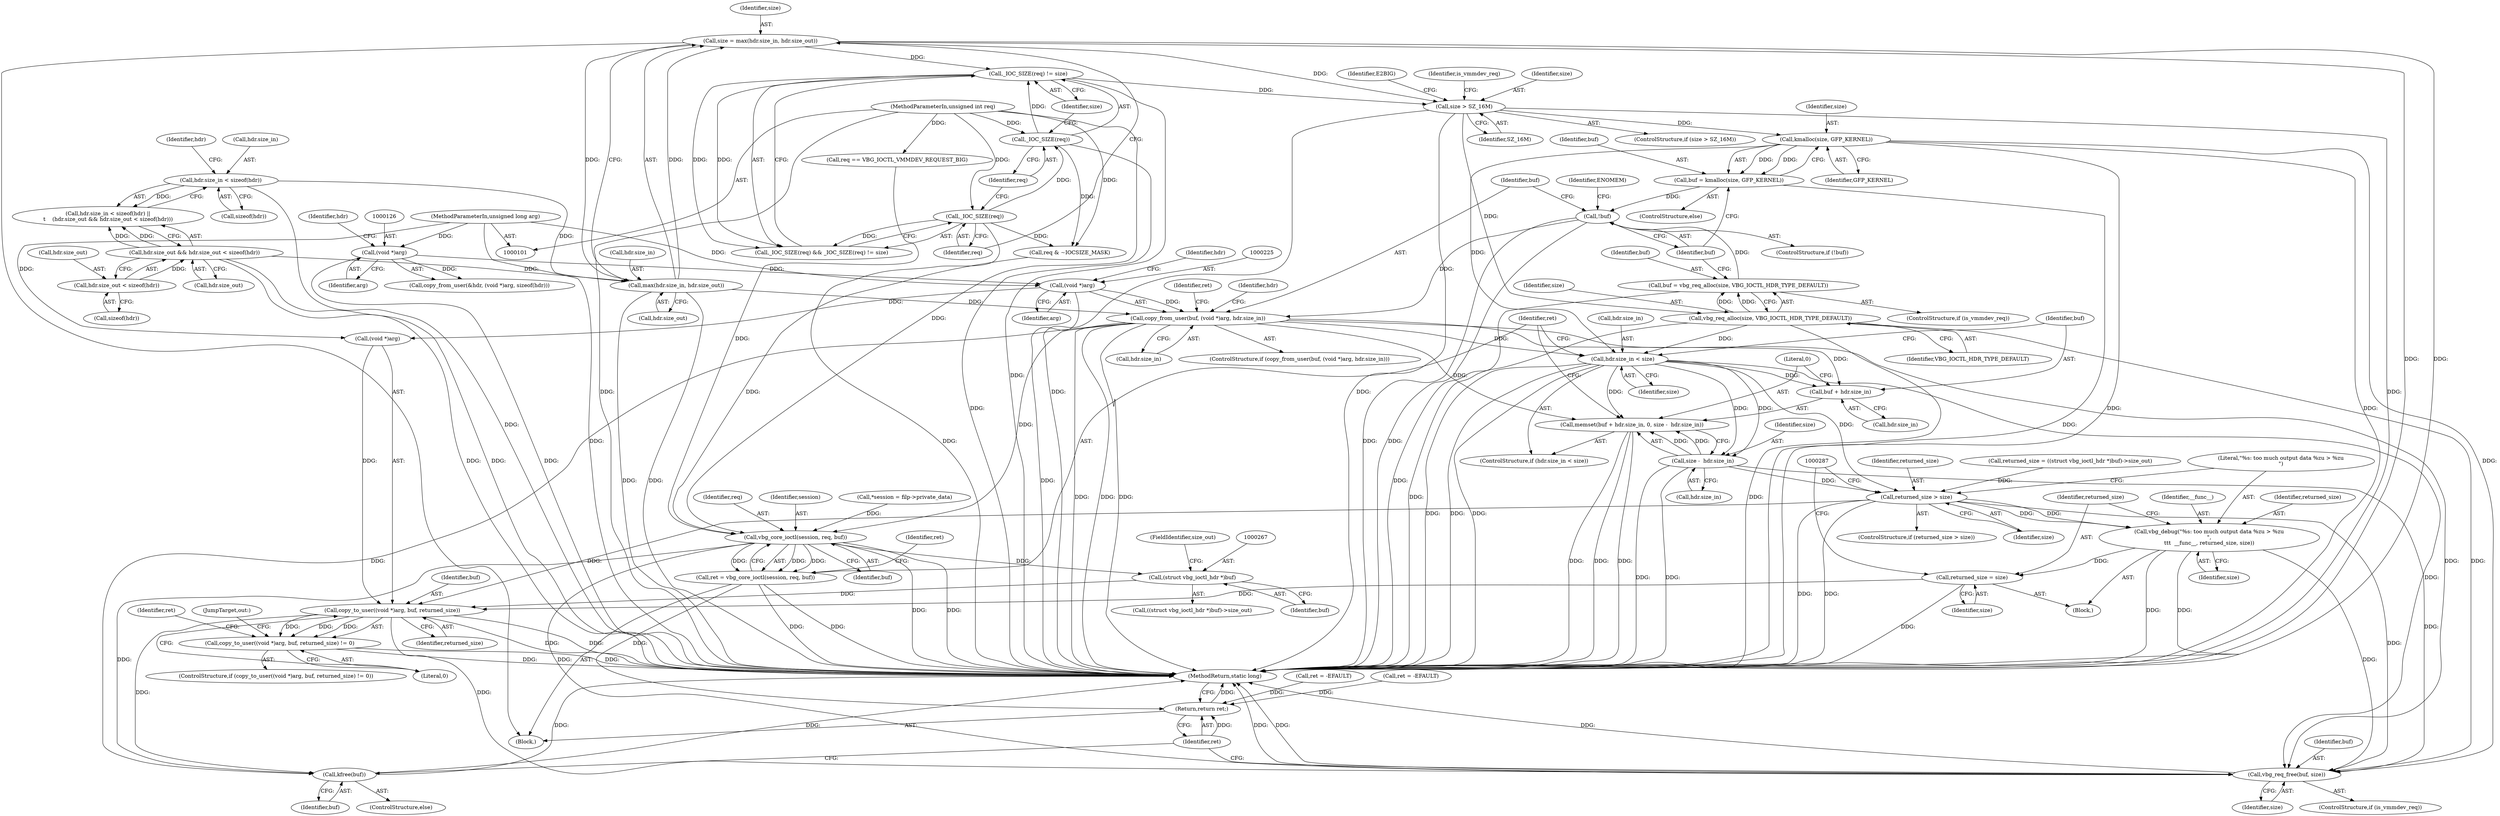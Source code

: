 digraph "1_linux_bd23a7269834dc7c1f93e83535d16ebc44b75eba@pointer" {
"1000222" [label="(Call,copy_from_user(buf, (void *)arg, hdr.size_in))"];
"1000216" [label="(Call,!buf)"];
"1000210" [label="(Call,buf = kmalloc(size, GFP_KERNEL))"];
"1000212" [label="(Call,kmalloc(size, GFP_KERNEL))"];
"1000184" [label="(Call,size > SZ_16M)"];
"1000163" [label="(Call,size = max(hdr.size_in, hdr.size_out))"];
"1000165" [label="(Call,max(hdr.size_in, hdr.size_out))"];
"1000144" [label="(Call,hdr.size_in < sizeof(hdr))"];
"1000150" [label="(Call,hdr.size_out && hdr.size_out < sizeof(hdr))"];
"1000154" [label="(Call,hdr.size_out < sizeof(hdr))"];
"1000176" [label="(Call,_IOC_SIZE(req) != size)"];
"1000177" [label="(Call,_IOC_SIZE(req))"];
"1000174" [label="(Call,_IOC_SIZE(req))"];
"1000103" [label="(MethodParameterIn,unsigned int req)"];
"1000204" [label="(Call,buf = vbg_req_alloc(size, VBG_IOCTL_HDR_TYPE_DEFAULT))"];
"1000206" [label="(Call,vbg_req_alloc(size, VBG_IOCTL_HDR_TYPE_DEFAULT))"];
"1000224" [label="(Call,(void *)arg)"];
"1000125" [label="(Call,(void *)arg)"];
"1000104" [label="(MethodParameterIn,unsigned long arg)"];
"1000237" [label="(Call,hdr.size_in < size)"];
"1000242" [label="(Call,memset(buf + hdr.size_in, 0, size -  hdr.size_in))"];
"1000243" [label="(Call,buf + hdr.size_in)"];
"1000249" [label="(Call,size -  hdr.size_in)"];
"1000271" [label="(Call,returned_size > size)"];
"1000275" [label="(Call,vbg_debug(\"%s: too much output data %zu > %zu\n\",\n\t\t\t  __func__, returned_size, size))"];
"1000280" [label="(Call,returned_size = size)"];
"1000285" [label="(Call,copy_to_user((void *)arg, buf, returned_size))"];
"1000284" [label="(Call,copy_to_user((void *)arg, buf, returned_size) != 0)"];
"1000299" [label="(Call,vbg_req_free(buf, size))"];
"1000303" [label="(Call,kfree(buf))"];
"1000256" [label="(Call,vbg_core_ioctl(session, req, buf))"];
"1000254" [label="(Call,ret = vbg_core_ioctl(session, req, buf))"];
"1000305" [label="(Return,return ret;)"];
"1000266" [label="(Call,(struct vbg_ioctl_hdr *)buf)"];
"1000292" [label="(Call,ret = -EFAULT)"];
"1000242" [label="(Call,memset(buf + hdr.size_in, 0, size -  hdr.size_in))"];
"1000243" [label="(Call,buf + hdr.size_in)"];
"1000220" [label="(Identifier,ENOMEM)"];
"1000258" [label="(Identifier,req)"];
"1000151" [label="(Call,hdr.size_out)"];
"1000186" [label="(Identifier,SZ_16M)"];
"1000257" [label="(Identifier,session)"];
"1000232" [label="(Identifier,ret)"];
"1000273" [label="(Identifier,size)"];
"1000212" [label="(Call,kmalloc(size, GFP_KERNEL))"];
"1000270" [label="(ControlStructure,if (returned_size > size))"];
"1000301" [label="(Identifier,size)"];
"1000277" [label="(Identifier,__func__)"];
"1000213" [label="(Identifier,size)"];
"1000210" [label="(Call,buf = kmalloc(size, GFP_KERNEL))"];
"1000271" [label="(Call,returned_size > size)"];
"1000290" [label="(Identifier,returned_size)"];
"1000211" [label="(Identifier,buf)"];
"1000217" [label="(Identifier,buf)"];
"1000178" [label="(Identifier,req)"];
"1000265" [label="(Call,((struct vbg_ioctl_hdr *)buf)->size_out)"];
"1000304" [label="(Identifier,buf)"];
"1000228" [label="(Identifier,hdr)"];
"1000275" [label="(Call,vbg_debug(\"%s: too much output data %zu > %zu\n\",\n\t\t\t  __func__, returned_size, size))"];
"1000241" [label="(Identifier,size)"];
"1000154" [label="(Call,hdr.size_out < sizeof(hdr))"];
"1000179" [label="(Identifier,size)"];
"1000306" [label="(Identifier,ret)"];
"1000176" [label="(Call,_IOC_SIZE(req) != size)"];
"1000145" [label="(Call,hdr.size_in)"];
"1000209" [label="(ControlStructure,else)"];
"1000236" [label="(ControlStructure,if (hdr.size_in < size))"];
"1000227" [label="(Call,hdr.size_in)"];
"1000144" [label="(Call,hdr.size_in < sizeof(hdr))"];
"1000177" [label="(Call,_IOC_SIZE(req))"];
"1000143" [label="(Call,hdr.size_in < sizeof(hdr) ||\n\t    (hdr.size_out && hdr.size_out < sizeof(hdr)))"];
"1000256" [label="(Call,vbg_core_ioctl(session, req, buf))"];
"1000291" [label="(Literal,0)"];
"1000297" [label="(ControlStructure,if (is_vmmdev_req))"];
"1000215" [label="(ControlStructure,if (!buf))"];
"1000206" [label="(Call,vbg_req_alloc(size, VBG_IOCTL_HDR_TYPE_DEFAULT))"];
"1000205" [label="(Identifier,buf)"];
"1000248" [label="(Literal,0)"];
"1000189" [label="(Identifier,E2BIG)"];
"1000251" [label="(Call,hdr.size_in)"];
"1000164" [label="(Identifier,size)"];
"1000216" [label="(Call,!buf)"];
"1000169" [label="(Call,hdr.size_out)"];
"1000245" [label="(Call,hdr.size_in)"];
"1000244" [label="(Identifier,buf)"];
"1000272" [label="(Identifier,returned_size)"];
"1000226" [label="(Identifier,arg)"];
"1000263" [label="(Call,returned_size = ((struct vbg_ioctl_hdr *)buf)->size_out)"];
"1000231" [label="(Call,ret = -EFAULT)"];
"1000296" [label="(JumpTarget,out:)"];
"1000285" [label="(Call,copy_to_user((void *)arg, buf, returned_size))"];
"1000279" [label="(Identifier,size)"];
"1000175" [label="(Identifier,req)"];
"1000250" [label="(Identifier,size)"];
"1000224" [label="(Call,(void *)arg)"];
"1000122" [label="(Call,copy_from_user(&hdr, (void *)arg, sizeof(hdr)))"];
"1000281" [label="(Identifier,returned_size)"];
"1000222" [label="(Call,copy_from_user(buf, (void *)arg, hdr.size_in))"];
"1000249" [label="(Call,size -  hdr.size_in)"];
"1000303" [label="(Call,kfree(buf))"];
"1000155" [label="(Call,hdr.size_out)"];
"1000104" [label="(MethodParameterIn,unsigned long arg)"];
"1000204" [label="(Call,buf = vbg_req_alloc(size, VBG_IOCTL_HDR_TYPE_DEFAULT))"];
"1000305" [label="(Return,return ret;)"];
"1000148" [label="(Call,sizeof(hdr))"];
"1000289" [label="(Identifier,buf)"];
"1000299" [label="(Call,vbg_req_free(buf, size))"];
"1000183" [label="(ControlStructure,if (size > SZ_16M))"];
"1000300" [label="(Identifier,buf)"];
"1000107" [label="(Call,*session = filp->private_data)"];
"1000127" [label="(Identifier,arg)"];
"1000103" [label="(MethodParameterIn,unsigned int req)"];
"1000282" [label="(Identifier,size)"];
"1000269" [label="(FieldIdentifier,size_out)"];
"1000268" [label="(Identifier,buf)"];
"1000283" [label="(ControlStructure,if (copy_to_user((void *)arg, buf, returned_size) != 0))"];
"1000274" [label="(Block,)"];
"1000280" [label="(Call,returned_size = size)"];
"1000152" [label="(Identifier,hdr)"];
"1000174" [label="(Call,_IOC_SIZE(req))"];
"1000276" [label="(Literal,\"%s: too much output data %zu > %zu\n\")"];
"1000105" [label="(Block,)"];
"1000150" [label="(Call,hdr.size_out && hdr.size_out < sizeof(hdr))"];
"1000259" [label="(Identifier,buf)"];
"1000158" [label="(Call,sizeof(hdr))"];
"1000208" [label="(Identifier,VBG_IOCTL_HDR_TYPE_DEFAULT)"];
"1000254" [label="(Call,ret = vbg_core_ioctl(session, req, buf))"];
"1000278" [label="(Identifier,returned_size)"];
"1000166" [label="(Call,hdr.size_in)"];
"1000307" [label="(MethodReturn,static long)"];
"1000221" [label="(ControlStructure,if (copy_from_user(buf, (void *)arg, hdr.size_in)))"];
"1000191" [label="(Identifier,is_vmmdev_req)"];
"1000223" [label="(Identifier,buf)"];
"1000194" [label="(Call,req & ~IOCSIZE_MASK)"];
"1000284" [label="(Call,copy_to_user((void *)arg, buf, returned_size) != 0)"];
"1000165" [label="(Call,max(hdr.size_in, hdr.size_out))"];
"1000286" [label="(Call,(void *)arg)"];
"1000184" [label="(Call,size > SZ_16M)"];
"1000214" [label="(Identifier,GFP_KERNEL)"];
"1000237" [label="(Call,hdr.size_in < size)"];
"1000129" [label="(Identifier,hdr)"];
"1000266" [label="(Call,(struct vbg_ioctl_hdr *)buf)"];
"1000207" [label="(Identifier,size)"];
"1000125" [label="(Call,(void *)arg)"];
"1000293" [label="(Identifier,ret)"];
"1000255" [label="(Identifier,ret)"];
"1000163" [label="(Call,size = max(hdr.size_in, hdr.size_out))"];
"1000202" [label="(ControlStructure,if (is_vmmdev_req))"];
"1000238" [label="(Call,hdr.size_in)"];
"1000261" [label="(Identifier,ret)"];
"1000173" [label="(Call,_IOC_SIZE(req) && _IOC_SIZE(req) != size)"];
"1000185" [label="(Identifier,size)"];
"1000199" [label="(Call,req == VBG_IOCTL_VMMDEV_REQUEST_BIG)"];
"1000302" [label="(ControlStructure,else)"];
"1000239" [label="(Identifier,hdr)"];
"1000222" -> "1000221"  [label="AST: "];
"1000222" -> "1000227"  [label="CFG: "];
"1000223" -> "1000222"  [label="AST: "];
"1000224" -> "1000222"  [label="AST: "];
"1000227" -> "1000222"  [label="AST: "];
"1000232" -> "1000222"  [label="CFG: "];
"1000239" -> "1000222"  [label="CFG: "];
"1000222" -> "1000307"  [label="DDG: "];
"1000222" -> "1000307"  [label="DDG: "];
"1000222" -> "1000307"  [label="DDG: "];
"1000216" -> "1000222"  [label="DDG: "];
"1000224" -> "1000222"  [label="DDG: "];
"1000165" -> "1000222"  [label="DDG: "];
"1000222" -> "1000237"  [label="DDG: "];
"1000222" -> "1000242"  [label="DDG: "];
"1000222" -> "1000243"  [label="DDG: "];
"1000222" -> "1000256"  [label="DDG: "];
"1000222" -> "1000299"  [label="DDG: "];
"1000222" -> "1000303"  [label="DDG: "];
"1000216" -> "1000215"  [label="AST: "];
"1000216" -> "1000217"  [label="CFG: "];
"1000217" -> "1000216"  [label="AST: "];
"1000220" -> "1000216"  [label="CFG: "];
"1000223" -> "1000216"  [label="CFG: "];
"1000216" -> "1000307"  [label="DDG: "];
"1000216" -> "1000307"  [label="DDG: "];
"1000210" -> "1000216"  [label="DDG: "];
"1000204" -> "1000216"  [label="DDG: "];
"1000210" -> "1000209"  [label="AST: "];
"1000210" -> "1000212"  [label="CFG: "];
"1000211" -> "1000210"  [label="AST: "];
"1000212" -> "1000210"  [label="AST: "];
"1000217" -> "1000210"  [label="CFG: "];
"1000210" -> "1000307"  [label="DDG: "];
"1000212" -> "1000210"  [label="DDG: "];
"1000212" -> "1000210"  [label="DDG: "];
"1000212" -> "1000214"  [label="CFG: "];
"1000213" -> "1000212"  [label="AST: "];
"1000214" -> "1000212"  [label="AST: "];
"1000212" -> "1000307"  [label="DDG: "];
"1000212" -> "1000307"  [label="DDG: "];
"1000184" -> "1000212"  [label="DDG: "];
"1000212" -> "1000237"  [label="DDG: "];
"1000212" -> "1000299"  [label="DDG: "];
"1000184" -> "1000183"  [label="AST: "];
"1000184" -> "1000186"  [label="CFG: "];
"1000185" -> "1000184"  [label="AST: "];
"1000186" -> "1000184"  [label="AST: "];
"1000189" -> "1000184"  [label="CFG: "];
"1000191" -> "1000184"  [label="CFG: "];
"1000184" -> "1000307"  [label="DDG: "];
"1000184" -> "1000307"  [label="DDG: "];
"1000184" -> "1000307"  [label="DDG: "];
"1000163" -> "1000184"  [label="DDG: "];
"1000176" -> "1000184"  [label="DDG: "];
"1000184" -> "1000206"  [label="DDG: "];
"1000163" -> "1000105"  [label="AST: "];
"1000163" -> "1000165"  [label="CFG: "];
"1000164" -> "1000163"  [label="AST: "];
"1000165" -> "1000163"  [label="AST: "];
"1000175" -> "1000163"  [label="CFG: "];
"1000163" -> "1000307"  [label="DDG: "];
"1000163" -> "1000307"  [label="DDG: "];
"1000165" -> "1000163"  [label="DDG: "];
"1000165" -> "1000163"  [label="DDG: "];
"1000163" -> "1000176"  [label="DDG: "];
"1000165" -> "1000169"  [label="CFG: "];
"1000166" -> "1000165"  [label="AST: "];
"1000169" -> "1000165"  [label="AST: "];
"1000165" -> "1000307"  [label="DDG: "];
"1000165" -> "1000307"  [label="DDG: "];
"1000144" -> "1000165"  [label="DDG: "];
"1000150" -> "1000165"  [label="DDG: "];
"1000144" -> "1000143"  [label="AST: "];
"1000144" -> "1000148"  [label="CFG: "];
"1000145" -> "1000144"  [label="AST: "];
"1000148" -> "1000144"  [label="AST: "];
"1000152" -> "1000144"  [label="CFG: "];
"1000143" -> "1000144"  [label="CFG: "];
"1000144" -> "1000307"  [label="DDG: "];
"1000144" -> "1000143"  [label="DDG: "];
"1000150" -> "1000143"  [label="AST: "];
"1000150" -> "1000151"  [label="CFG: "];
"1000150" -> "1000154"  [label="CFG: "];
"1000151" -> "1000150"  [label="AST: "];
"1000154" -> "1000150"  [label="AST: "];
"1000143" -> "1000150"  [label="CFG: "];
"1000150" -> "1000307"  [label="DDG: "];
"1000150" -> "1000307"  [label="DDG: "];
"1000150" -> "1000143"  [label="DDG: "];
"1000150" -> "1000143"  [label="DDG: "];
"1000154" -> "1000150"  [label="DDG: "];
"1000154" -> "1000158"  [label="CFG: "];
"1000155" -> "1000154"  [label="AST: "];
"1000158" -> "1000154"  [label="AST: "];
"1000176" -> "1000173"  [label="AST: "];
"1000176" -> "1000179"  [label="CFG: "];
"1000177" -> "1000176"  [label="AST: "];
"1000179" -> "1000176"  [label="AST: "];
"1000173" -> "1000176"  [label="CFG: "];
"1000176" -> "1000307"  [label="DDG: "];
"1000176" -> "1000173"  [label="DDG: "];
"1000176" -> "1000173"  [label="DDG: "];
"1000177" -> "1000176"  [label="DDG: "];
"1000177" -> "1000178"  [label="CFG: "];
"1000178" -> "1000177"  [label="AST: "];
"1000179" -> "1000177"  [label="CFG: "];
"1000177" -> "1000307"  [label="DDG: "];
"1000174" -> "1000177"  [label="DDG: "];
"1000103" -> "1000177"  [label="DDG: "];
"1000177" -> "1000194"  [label="DDG: "];
"1000174" -> "1000173"  [label="AST: "];
"1000174" -> "1000175"  [label="CFG: "];
"1000175" -> "1000174"  [label="AST: "];
"1000178" -> "1000174"  [label="CFG: "];
"1000173" -> "1000174"  [label="CFG: "];
"1000174" -> "1000307"  [label="DDG: "];
"1000174" -> "1000173"  [label="DDG: "];
"1000103" -> "1000174"  [label="DDG: "];
"1000174" -> "1000194"  [label="DDG: "];
"1000103" -> "1000101"  [label="AST: "];
"1000103" -> "1000307"  [label="DDG: "];
"1000103" -> "1000194"  [label="DDG: "];
"1000103" -> "1000199"  [label="DDG: "];
"1000103" -> "1000256"  [label="DDG: "];
"1000204" -> "1000202"  [label="AST: "];
"1000204" -> "1000206"  [label="CFG: "];
"1000205" -> "1000204"  [label="AST: "];
"1000206" -> "1000204"  [label="AST: "];
"1000217" -> "1000204"  [label="CFG: "];
"1000204" -> "1000307"  [label="DDG: "];
"1000206" -> "1000204"  [label="DDG: "];
"1000206" -> "1000204"  [label="DDG: "];
"1000206" -> "1000208"  [label="CFG: "];
"1000207" -> "1000206"  [label="AST: "];
"1000208" -> "1000206"  [label="AST: "];
"1000206" -> "1000307"  [label="DDG: "];
"1000206" -> "1000307"  [label="DDG: "];
"1000206" -> "1000237"  [label="DDG: "];
"1000206" -> "1000299"  [label="DDG: "];
"1000224" -> "1000226"  [label="CFG: "];
"1000225" -> "1000224"  [label="AST: "];
"1000226" -> "1000224"  [label="AST: "];
"1000228" -> "1000224"  [label="CFG: "];
"1000224" -> "1000307"  [label="DDG: "];
"1000125" -> "1000224"  [label="DDG: "];
"1000104" -> "1000224"  [label="DDG: "];
"1000224" -> "1000286"  [label="DDG: "];
"1000125" -> "1000122"  [label="AST: "];
"1000125" -> "1000127"  [label="CFG: "];
"1000126" -> "1000125"  [label="AST: "];
"1000127" -> "1000125"  [label="AST: "];
"1000129" -> "1000125"  [label="CFG: "];
"1000125" -> "1000307"  [label="DDG: "];
"1000125" -> "1000122"  [label="DDG: "];
"1000104" -> "1000125"  [label="DDG: "];
"1000104" -> "1000101"  [label="AST: "];
"1000104" -> "1000307"  [label="DDG: "];
"1000104" -> "1000286"  [label="DDG: "];
"1000237" -> "1000236"  [label="AST: "];
"1000237" -> "1000241"  [label="CFG: "];
"1000238" -> "1000237"  [label="AST: "];
"1000241" -> "1000237"  [label="AST: "];
"1000244" -> "1000237"  [label="CFG: "];
"1000255" -> "1000237"  [label="CFG: "];
"1000237" -> "1000307"  [label="DDG: "];
"1000237" -> "1000307"  [label="DDG: "];
"1000237" -> "1000307"  [label="DDG: "];
"1000237" -> "1000242"  [label="DDG: "];
"1000237" -> "1000243"  [label="DDG: "];
"1000237" -> "1000249"  [label="DDG: "];
"1000237" -> "1000249"  [label="DDG: "];
"1000237" -> "1000271"  [label="DDG: "];
"1000237" -> "1000299"  [label="DDG: "];
"1000242" -> "1000236"  [label="AST: "];
"1000242" -> "1000249"  [label="CFG: "];
"1000243" -> "1000242"  [label="AST: "];
"1000248" -> "1000242"  [label="AST: "];
"1000249" -> "1000242"  [label="AST: "];
"1000255" -> "1000242"  [label="CFG: "];
"1000242" -> "1000307"  [label="DDG: "];
"1000242" -> "1000307"  [label="DDG: "];
"1000242" -> "1000307"  [label="DDG: "];
"1000249" -> "1000242"  [label="DDG: "];
"1000249" -> "1000242"  [label="DDG: "];
"1000243" -> "1000245"  [label="CFG: "];
"1000244" -> "1000243"  [label="AST: "];
"1000245" -> "1000243"  [label="AST: "];
"1000248" -> "1000243"  [label="CFG: "];
"1000249" -> "1000251"  [label="CFG: "];
"1000250" -> "1000249"  [label="AST: "];
"1000251" -> "1000249"  [label="AST: "];
"1000249" -> "1000307"  [label="DDG: "];
"1000249" -> "1000307"  [label="DDG: "];
"1000249" -> "1000271"  [label="DDG: "];
"1000249" -> "1000299"  [label="DDG: "];
"1000271" -> "1000270"  [label="AST: "];
"1000271" -> "1000273"  [label="CFG: "];
"1000272" -> "1000271"  [label="AST: "];
"1000273" -> "1000271"  [label="AST: "];
"1000276" -> "1000271"  [label="CFG: "];
"1000287" -> "1000271"  [label="CFG: "];
"1000271" -> "1000307"  [label="DDG: "];
"1000271" -> "1000307"  [label="DDG: "];
"1000263" -> "1000271"  [label="DDG: "];
"1000271" -> "1000275"  [label="DDG: "];
"1000271" -> "1000275"  [label="DDG: "];
"1000271" -> "1000285"  [label="DDG: "];
"1000271" -> "1000299"  [label="DDG: "];
"1000275" -> "1000274"  [label="AST: "];
"1000275" -> "1000279"  [label="CFG: "];
"1000276" -> "1000275"  [label="AST: "];
"1000277" -> "1000275"  [label="AST: "];
"1000278" -> "1000275"  [label="AST: "];
"1000279" -> "1000275"  [label="AST: "];
"1000281" -> "1000275"  [label="CFG: "];
"1000275" -> "1000307"  [label="DDG: "];
"1000275" -> "1000307"  [label="DDG: "];
"1000275" -> "1000280"  [label="DDG: "];
"1000275" -> "1000299"  [label="DDG: "];
"1000280" -> "1000274"  [label="AST: "];
"1000280" -> "1000282"  [label="CFG: "];
"1000281" -> "1000280"  [label="AST: "];
"1000282" -> "1000280"  [label="AST: "];
"1000287" -> "1000280"  [label="CFG: "];
"1000280" -> "1000307"  [label="DDG: "];
"1000280" -> "1000285"  [label="DDG: "];
"1000285" -> "1000284"  [label="AST: "];
"1000285" -> "1000290"  [label="CFG: "];
"1000286" -> "1000285"  [label="AST: "];
"1000289" -> "1000285"  [label="AST: "];
"1000290" -> "1000285"  [label="AST: "];
"1000291" -> "1000285"  [label="CFG: "];
"1000285" -> "1000307"  [label="DDG: "];
"1000285" -> "1000307"  [label="DDG: "];
"1000285" -> "1000284"  [label="DDG: "];
"1000285" -> "1000284"  [label="DDG: "];
"1000285" -> "1000284"  [label="DDG: "];
"1000286" -> "1000285"  [label="DDG: "];
"1000266" -> "1000285"  [label="DDG: "];
"1000285" -> "1000299"  [label="DDG: "];
"1000285" -> "1000303"  [label="DDG: "];
"1000284" -> "1000283"  [label="AST: "];
"1000284" -> "1000291"  [label="CFG: "];
"1000291" -> "1000284"  [label="AST: "];
"1000293" -> "1000284"  [label="CFG: "];
"1000296" -> "1000284"  [label="CFG: "];
"1000284" -> "1000307"  [label="DDG: "];
"1000284" -> "1000307"  [label="DDG: "];
"1000299" -> "1000297"  [label="AST: "];
"1000299" -> "1000301"  [label="CFG: "];
"1000300" -> "1000299"  [label="AST: "];
"1000301" -> "1000299"  [label="AST: "];
"1000306" -> "1000299"  [label="CFG: "];
"1000299" -> "1000307"  [label="DDG: "];
"1000299" -> "1000307"  [label="DDG: "];
"1000299" -> "1000307"  [label="DDG: "];
"1000256" -> "1000299"  [label="DDG: "];
"1000303" -> "1000302"  [label="AST: "];
"1000303" -> "1000304"  [label="CFG: "];
"1000304" -> "1000303"  [label="AST: "];
"1000306" -> "1000303"  [label="CFG: "];
"1000303" -> "1000307"  [label="DDG: "];
"1000303" -> "1000307"  [label="DDG: "];
"1000256" -> "1000303"  [label="DDG: "];
"1000256" -> "1000254"  [label="AST: "];
"1000256" -> "1000259"  [label="CFG: "];
"1000257" -> "1000256"  [label="AST: "];
"1000258" -> "1000256"  [label="AST: "];
"1000259" -> "1000256"  [label="AST: "];
"1000254" -> "1000256"  [label="CFG: "];
"1000256" -> "1000307"  [label="DDG: "];
"1000256" -> "1000307"  [label="DDG: "];
"1000256" -> "1000254"  [label="DDG: "];
"1000256" -> "1000254"  [label="DDG: "];
"1000256" -> "1000254"  [label="DDG: "];
"1000107" -> "1000256"  [label="DDG: "];
"1000199" -> "1000256"  [label="DDG: "];
"1000194" -> "1000256"  [label="DDG: "];
"1000256" -> "1000266"  [label="DDG: "];
"1000254" -> "1000105"  [label="AST: "];
"1000255" -> "1000254"  [label="AST: "];
"1000261" -> "1000254"  [label="CFG: "];
"1000254" -> "1000307"  [label="DDG: "];
"1000254" -> "1000307"  [label="DDG: "];
"1000254" -> "1000305"  [label="DDG: "];
"1000305" -> "1000105"  [label="AST: "];
"1000305" -> "1000306"  [label="CFG: "];
"1000306" -> "1000305"  [label="AST: "];
"1000307" -> "1000305"  [label="CFG: "];
"1000305" -> "1000307"  [label="DDG: "];
"1000306" -> "1000305"  [label="DDG: "];
"1000292" -> "1000305"  [label="DDG: "];
"1000231" -> "1000305"  [label="DDG: "];
"1000266" -> "1000265"  [label="AST: "];
"1000266" -> "1000268"  [label="CFG: "];
"1000267" -> "1000266"  [label="AST: "];
"1000268" -> "1000266"  [label="AST: "];
"1000269" -> "1000266"  [label="CFG: "];
}
